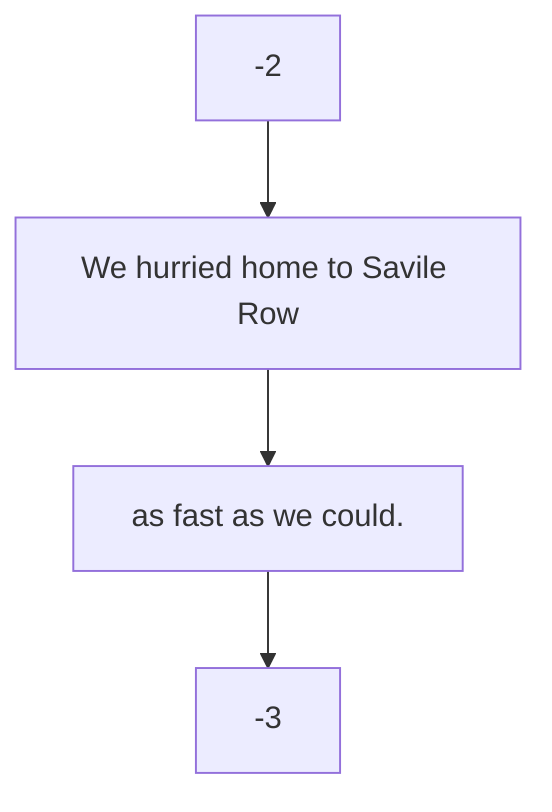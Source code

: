 flowchart TD
    2["We hurried home to Savile Row"]
    4["as fast as we could."]
    2 --> 4
    -2 --> 2
    4 --> -3